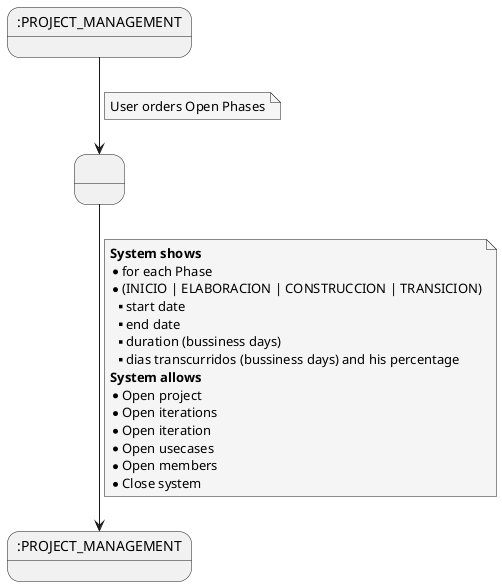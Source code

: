 @startuml
skinparam {
    NoteBackgroundColor #whiteSmoke
}
    state PROJECT_MANAGEMENT as ":PROJECT_MANAGEMENT"
    state 1 as " "
    state 2 as ":PROJECT_MANAGEMENT"

    PROJECT_MANAGEMENT --> 1
    note on link
        User orders Open Phases
    end note

    1 --> 2
    note on link
        <b>System shows</b>
        * for each Phase
        * (INICIO | ELABORACION | CONSTRUCCION | TRANSICION)
        ** start date
        ** end date
        ** duration (bussiness days)
        ** dias transcurridos (bussiness days) and his percentage
        <b>System allows</b>
        * Open project
        * Open iterations
        * Open iteration
        * Open usecases
        * Open members
        * Close system
    end note

@enduml
